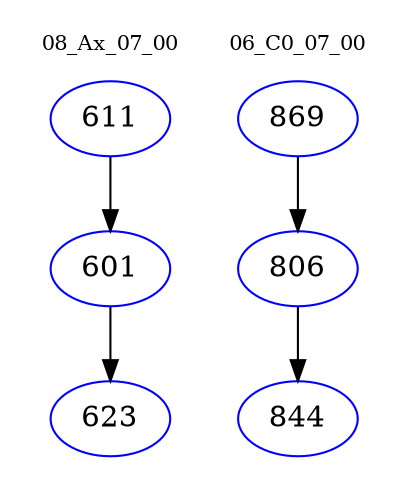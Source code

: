digraph{
subgraph cluster_0 {
color = white
label = "08_Ax_07_00";
fontsize=10;
T0_611 [label="611", color="blue"]
T0_611 -> T0_601 [color="black"]
T0_601 [label="601", color="blue"]
T0_601 -> T0_623 [color="black"]
T0_623 [label="623", color="blue"]
}
subgraph cluster_1 {
color = white
label = "06_C0_07_00";
fontsize=10;
T1_869 [label="869", color="blue"]
T1_869 -> T1_806 [color="black"]
T1_806 [label="806", color="blue"]
T1_806 -> T1_844 [color="black"]
T1_844 [label="844", color="blue"]
}
}
